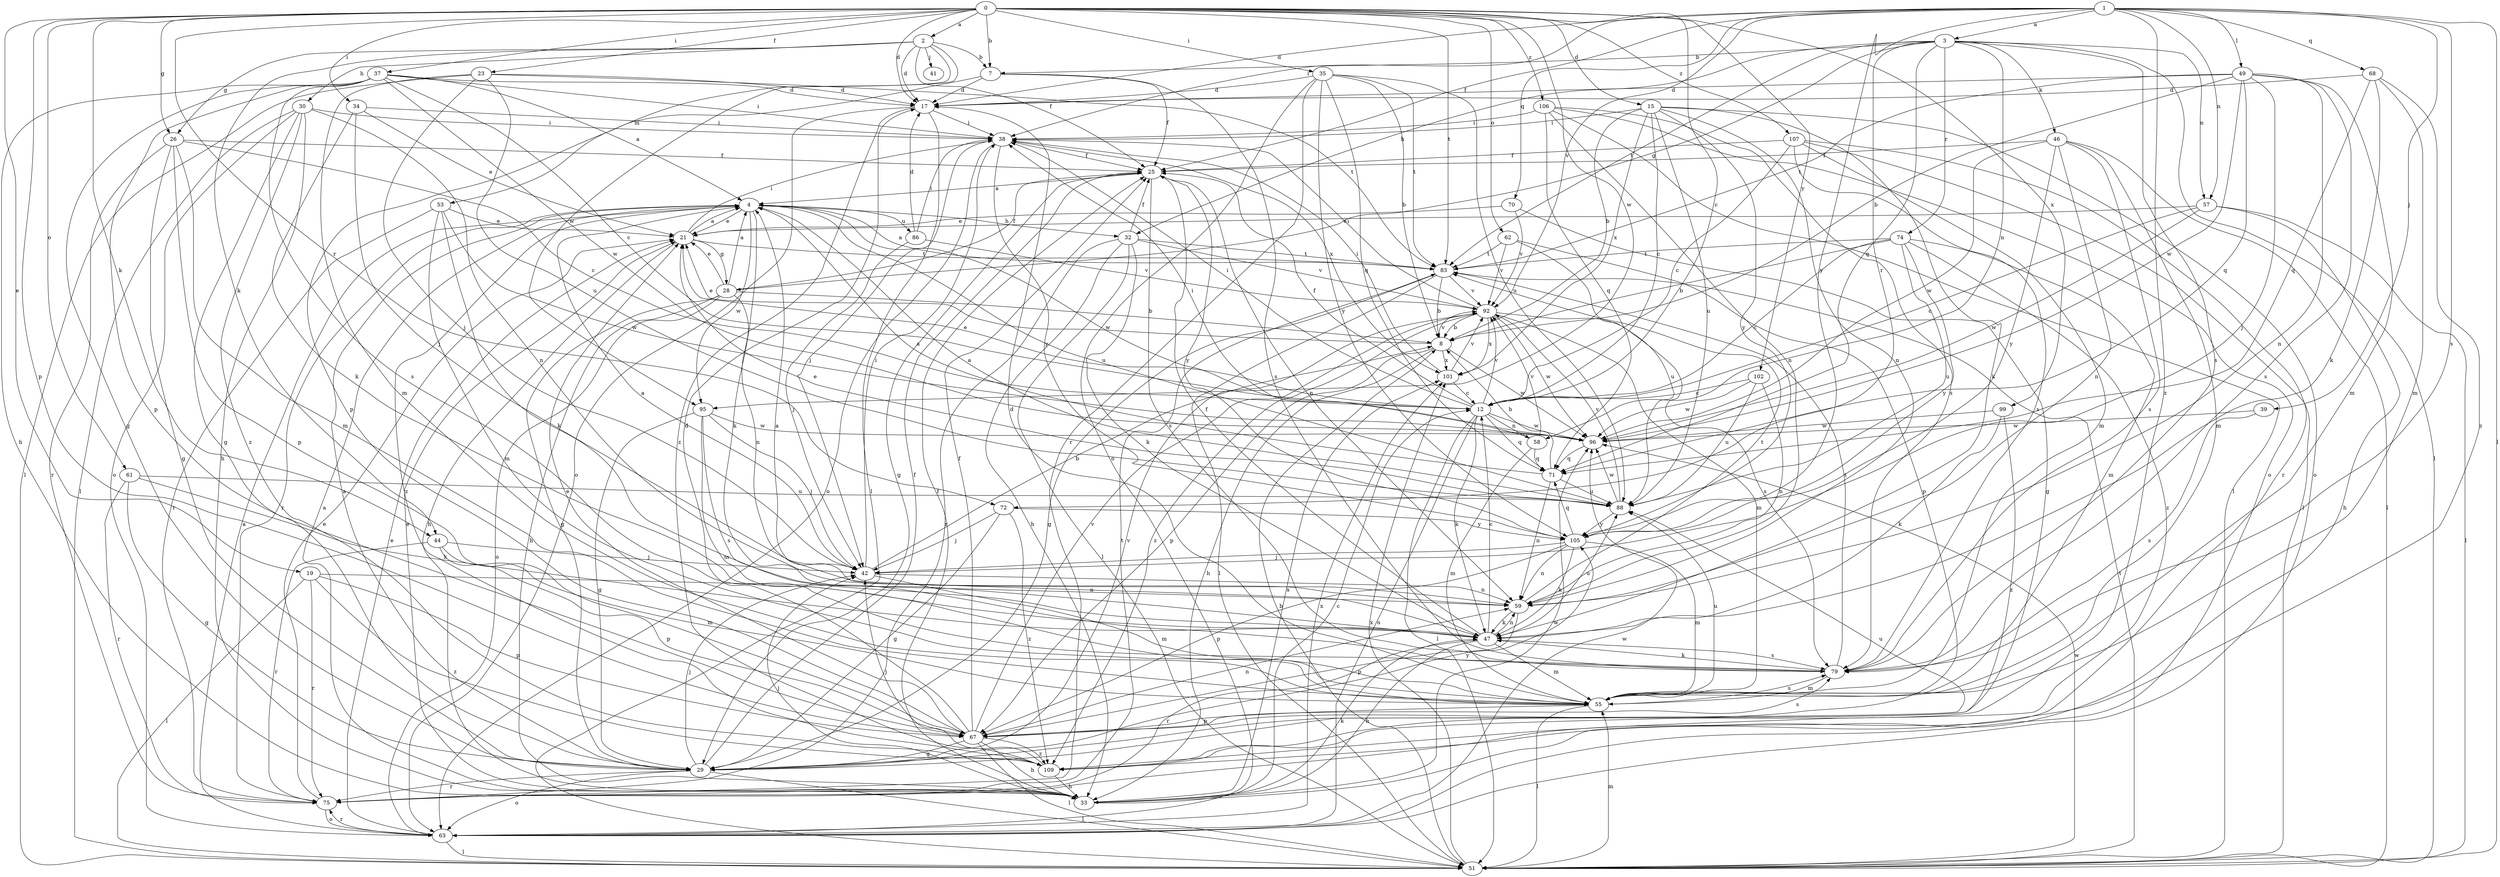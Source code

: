 strict digraph  {
0;
1;
2;
3;
4;
7;
8;
12;
15;
17;
19;
21;
23;
25;
26;
28;
29;
30;
32;
33;
34;
35;
37;
38;
39;
41;
42;
44;
46;
47;
49;
51;
53;
55;
57;
58;
59;
61;
62;
63;
67;
68;
70;
71;
72;
74;
75;
79;
83;
86;
88;
92;
95;
96;
99;
101;
102;
105;
106;
107;
109;
0 -> 2  [label=a];
0 -> 7  [label=b];
0 -> 12  [label=c];
0 -> 15  [label=d];
0 -> 17  [label=d];
0 -> 19  [label=e];
0 -> 23  [label=f];
0 -> 26  [label=g];
0 -> 34  [label=i];
0 -> 35  [label=i];
0 -> 37  [label=i];
0 -> 44  [label=k];
0 -> 61  [label=o];
0 -> 62  [label=o];
0 -> 67  [label=p];
0 -> 72  [label=r];
0 -> 83  [label=t];
0 -> 95  [label=w];
0 -> 99  [label=x];
0 -> 102  [label=y];
0 -> 106  [label=z];
0 -> 107  [label=z];
1 -> 3  [label=a];
1 -> 17  [label=d];
1 -> 25  [label=f];
1 -> 38  [label=i];
1 -> 39  [label=j];
1 -> 49  [label=l];
1 -> 51  [label=l];
1 -> 57  [label=n];
1 -> 68  [label=q];
1 -> 70  [label=q];
1 -> 79  [label=s];
1 -> 92  [label=v];
1 -> 105  [label=y];
1 -> 109  [label=z];
2 -> 7  [label=b];
2 -> 17  [label=d];
2 -> 25  [label=f];
2 -> 26  [label=g];
2 -> 30  [label=h];
2 -> 41  [label=j];
2 -> 44  [label=k];
2 -> 53  [label=m];
2 -> 95  [label=w];
3 -> 7  [label=b];
3 -> 28  [label=g];
3 -> 32  [label=h];
3 -> 46  [label=k];
3 -> 51  [label=l];
3 -> 57  [label=n];
3 -> 58  [label=n];
3 -> 71  [label=q];
3 -> 72  [label=r];
3 -> 74  [label=r];
3 -> 79  [label=s];
3 -> 83  [label=t];
4 -> 21  [label=e];
4 -> 32  [label=h];
4 -> 47  [label=k];
4 -> 75  [label=r];
4 -> 86  [label=u];
4 -> 88  [label=u];
4 -> 95  [label=w];
4 -> 96  [label=w];
4 -> 109  [label=z];
7 -> 17  [label=d];
7 -> 25  [label=f];
7 -> 67  [label=p];
7 -> 79  [label=s];
8 -> 21  [label=e];
8 -> 33  [label=h];
8 -> 67  [label=p];
8 -> 92  [label=v];
8 -> 96  [label=w];
8 -> 101  [label=x];
12 -> 21  [label=e];
12 -> 25  [label=f];
12 -> 38  [label=i];
12 -> 47  [label=k];
12 -> 51  [label=l];
12 -> 58  [label=n];
12 -> 63  [label=o];
12 -> 71  [label=q];
12 -> 92  [label=v];
12 -> 96  [label=w];
15 -> 8  [label=b];
15 -> 12  [label=c];
15 -> 38  [label=i];
15 -> 47  [label=k];
15 -> 59  [label=n];
15 -> 63  [label=o];
15 -> 88  [label=u];
15 -> 101  [label=x];
15 -> 105  [label=y];
17 -> 38  [label=i];
17 -> 51  [label=l];
17 -> 63  [label=o];
17 -> 109  [label=z];
19 -> 51  [label=l];
19 -> 59  [label=n];
19 -> 67  [label=p];
19 -> 75  [label=r];
19 -> 109  [label=z];
21 -> 4  [label=a];
21 -> 28  [label=g];
21 -> 33  [label=h];
21 -> 38  [label=i];
21 -> 83  [label=t];
23 -> 17  [label=d];
23 -> 42  [label=j];
23 -> 51  [label=l];
23 -> 55  [label=m];
23 -> 83  [label=t];
23 -> 88  [label=u];
25 -> 4  [label=a];
25 -> 29  [label=g];
25 -> 59  [label=n];
25 -> 79  [label=s];
25 -> 105  [label=y];
26 -> 12  [label=c];
26 -> 25  [label=f];
26 -> 29  [label=g];
26 -> 55  [label=m];
26 -> 67  [label=p];
26 -> 75  [label=r];
28 -> 4  [label=a];
28 -> 8  [label=b];
28 -> 21  [label=e];
28 -> 25  [label=f];
28 -> 29  [label=g];
28 -> 33  [label=h];
28 -> 59  [label=n];
28 -> 63  [label=o];
29 -> 4  [label=a];
29 -> 25  [label=f];
29 -> 42  [label=j];
29 -> 51  [label=l];
29 -> 63  [label=o];
29 -> 75  [label=r];
29 -> 88  [label=u];
29 -> 92  [label=v];
29 -> 105  [label=y];
30 -> 29  [label=g];
30 -> 33  [label=h];
30 -> 38  [label=i];
30 -> 51  [label=l];
30 -> 59  [label=n];
30 -> 63  [label=o];
30 -> 109  [label=z];
32 -> 25  [label=f];
32 -> 33  [label=h];
32 -> 47  [label=k];
32 -> 51  [label=l];
32 -> 75  [label=r];
32 -> 83  [label=t];
32 -> 92  [label=v];
33 -> 4  [label=a];
33 -> 12  [label=c];
33 -> 21  [label=e];
33 -> 25  [label=f];
33 -> 42  [label=j];
33 -> 47  [label=k];
33 -> 96  [label=w];
33 -> 101  [label=x];
34 -> 21  [label=e];
34 -> 38  [label=i];
34 -> 42  [label=j];
34 -> 47  [label=k];
35 -> 8  [label=b];
35 -> 17  [label=d];
35 -> 63  [label=o];
35 -> 71  [label=q];
35 -> 75  [label=r];
35 -> 83  [label=t];
35 -> 88  [label=u];
35 -> 105  [label=y];
37 -> 4  [label=a];
37 -> 12  [label=c];
37 -> 17  [label=d];
37 -> 29  [label=g];
37 -> 33  [label=h];
37 -> 38  [label=i];
37 -> 67  [label=p];
37 -> 79  [label=s];
37 -> 96  [label=w];
38 -> 25  [label=f];
38 -> 42  [label=j];
38 -> 63  [label=o];
38 -> 101  [label=x];
38 -> 105  [label=y];
39 -> 79  [label=s];
39 -> 96  [label=w];
42 -> 4  [label=a];
42 -> 8  [label=b];
42 -> 38  [label=i];
42 -> 55  [label=m];
42 -> 59  [label=n];
44 -> 42  [label=j];
44 -> 55  [label=m];
44 -> 67  [label=p];
44 -> 75  [label=r];
46 -> 25  [label=f];
46 -> 51  [label=l];
46 -> 55  [label=m];
46 -> 59  [label=n];
46 -> 79  [label=s];
46 -> 96  [label=w];
46 -> 105  [label=y];
47 -> 4  [label=a];
47 -> 12  [label=c];
47 -> 25  [label=f];
47 -> 33  [label=h];
47 -> 55  [label=m];
47 -> 59  [label=n];
47 -> 75  [label=r];
47 -> 79  [label=s];
47 -> 88  [label=u];
49 -> 8  [label=b];
49 -> 17  [label=d];
49 -> 42  [label=j];
49 -> 55  [label=m];
49 -> 59  [label=n];
49 -> 71  [label=q];
49 -> 79  [label=s];
49 -> 83  [label=t];
49 -> 96  [label=w];
51 -> 8  [label=b];
51 -> 55  [label=m];
51 -> 83  [label=t];
51 -> 96  [label=w];
51 -> 101  [label=x];
53 -> 21  [label=e];
53 -> 47  [label=k];
53 -> 55  [label=m];
53 -> 75  [label=r];
53 -> 96  [label=w];
55 -> 17  [label=d];
55 -> 51  [label=l];
55 -> 67  [label=p];
55 -> 79  [label=s];
55 -> 88  [label=u];
57 -> 12  [label=c];
57 -> 21  [label=e];
57 -> 33  [label=h];
57 -> 51  [label=l];
57 -> 96  [label=w];
58 -> 38  [label=i];
58 -> 55  [label=m];
58 -> 71  [label=q];
58 -> 92  [label=v];
59 -> 47  [label=k];
59 -> 67  [label=p];
59 -> 83  [label=t];
61 -> 29  [label=g];
61 -> 47  [label=k];
61 -> 75  [label=r];
61 -> 88  [label=u];
62 -> 67  [label=p];
62 -> 83  [label=t];
62 -> 88  [label=u];
62 -> 92  [label=v];
63 -> 4  [label=a];
63 -> 21  [label=e];
63 -> 51  [label=l];
63 -> 75  [label=r];
63 -> 96  [label=w];
63 -> 101  [label=x];
67 -> 17  [label=d];
67 -> 21  [label=e];
67 -> 25  [label=f];
67 -> 29  [label=g];
67 -> 33  [label=h];
67 -> 51  [label=l];
67 -> 59  [label=n];
67 -> 79  [label=s];
67 -> 92  [label=v];
67 -> 109  [label=z];
68 -> 17  [label=d];
68 -> 47  [label=k];
68 -> 55  [label=m];
68 -> 71  [label=q];
68 -> 109  [label=z];
70 -> 21  [label=e];
70 -> 29  [label=g];
70 -> 92  [label=v];
71 -> 4  [label=a];
71 -> 8  [label=b];
71 -> 59  [label=n];
71 -> 88  [label=u];
72 -> 29  [label=g];
72 -> 42  [label=j];
72 -> 105  [label=y];
72 -> 109  [label=z];
74 -> 8  [label=b];
74 -> 12  [label=c];
74 -> 55  [label=m];
74 -> 83  [label=t];
74 -> 88  [label=u];
74 -> 105  [label=y];
74 -> 109  [label=z];
75 -> 21  [label=e];
75 -> 63  [label=o];
75 -> 83  [label=t];
79 -> 47  [label=k];
79 -> 55  [label=m];
79 -> 83  [label=t];
83 -> 4  [label=a];
83 -> 8  [label=b];
83 -> 29  [label=g];
83 -> 51  [label=l];
83 -> 92  [label=v];
86 -> 17  [label=d];
86 -> 38  [label=i];
86 -> 42  [label=j];
86 -> 92  [label=v];
88 -> 4  [label=a];
88 -> 21  [label=e];
88 -> 92  [label=v];
88 -> 96  [label=w];
88 -> 105  [label=y];
92 -> 8  [label=b];
92 -> 38  [label=i];
92 -> 55  [label=m];
92 -> 79  [label=s];
92 -> 96  [label=w];
92 -> 101  [label=x];
92 -> 109  [label=z];
95 -> 29  [label=g];
95 -> 42  [label=j];
95 -> 55  [label=m];
95 -> 79  [label=s];
95 -> 96  [label=w];
96 -> 71  [label=q];
99 -> 47  [label=k];
99 -> 96  [label=w];
99 -> 109  [label=z];
101 -> 12  [label=c];
101 -> 38  [label=i];
101 -> 92  [label=v];
102 -> 12  [label=c];
102 -> 59  [label=n];
102 -> 88  [label=u];
102 -> 96  [label=w];
105 -> 42  [label=j];
105 -> 47  [label=k];
105 -> 55  [label=m];
105 -> 59  [label=n];
105 -> 67  [label=p];
105 -> 71  [label=q];
106 -> 38  [label=i];
106 -> 51  [label=l];
106 -> 59  [label=n];
106 -> 63  [label=o];
106 -> 71  [label=q];
106 -> 79  [label=s];
107 -> 12  [label=c];
107 -> 25  [label=f];
107 -> 51  [label=l];
107 -> 55  [label=m];
107 -> 75  [label=r];
107 -> 79  [label=s];
109 -> 33  [label=h];
109 -> 42  [label=j];
}
